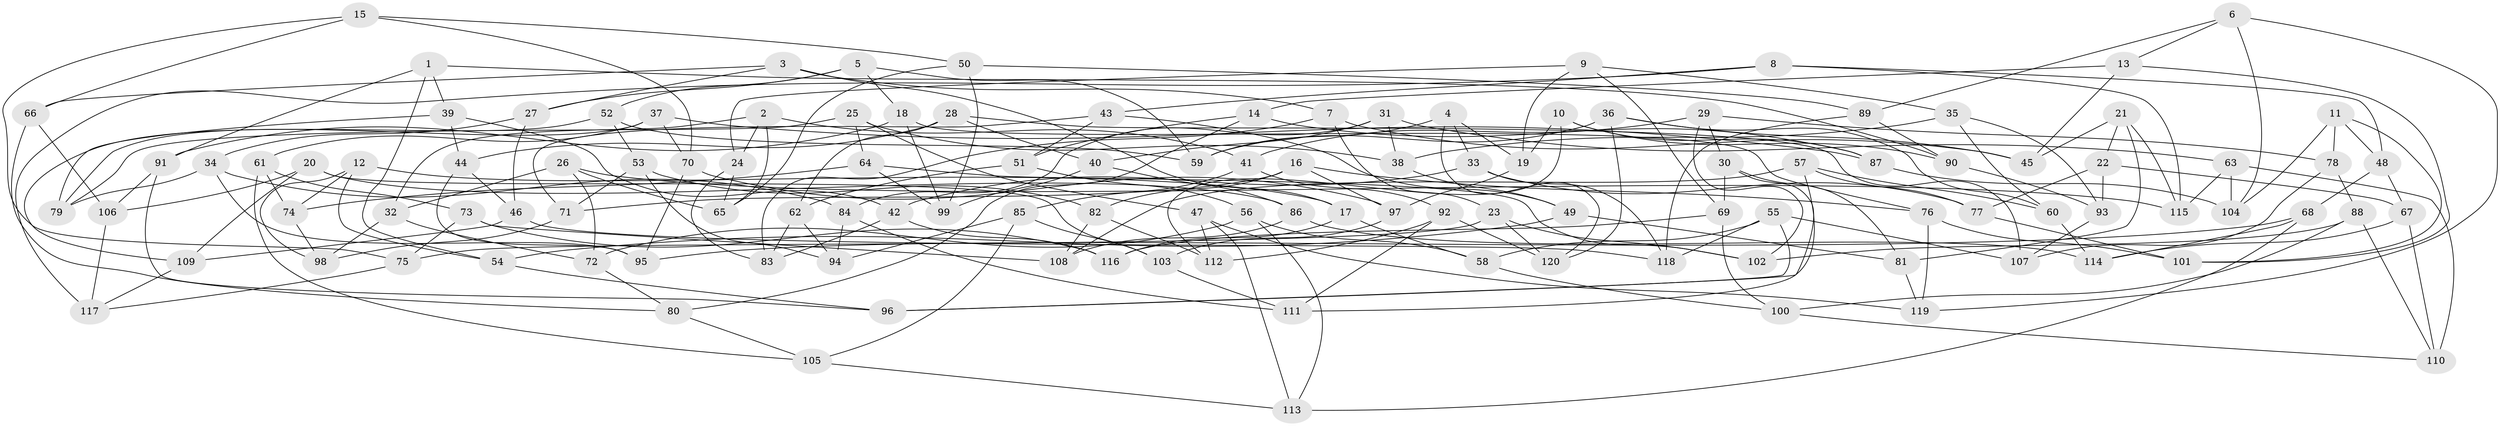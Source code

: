 // coarse degree distribution, {6: 0.5675675675675675, 5: 0.05405405405405406, 4: 0.35135135135135137, 3: 0.02702702702702703}
// Generated by graph-tools (version 1.1) at 2025/42/03/06/25 10:42:21]
// undirected, 120 vertices, 240 edges
graph export_dot {
graph [start="1"]
  node [color=gray90,style=filled];
  1;
  2;
  3;
  4;
  5;
  6;
  7;
  8;
  9;
  10;
  11;
  12;
  13;
  14;
  15;
  16;
  17;
  18;
  19;
  20;
  21;
  22;
  23;
  24;
  25;
  26;
  27;
  28;
  29;
  30;
  31;
  32;
  33;
  34;
  35;
  36;
  37;
  38;
  39;
  40;
  41;
  42;
  43;
  44;
  45;
  46;
  47;
  48;
  49;
  50;
  51;
  52;
  53;
  54;
  55;
  56;
  57;
  58;
  59;
  60;
  61;
  62;
  63;
  64;
  65;
  66;
  67;
  68;
  69;
  70;
  71;
  72;
  73;
  74;
  75;
  76;
  77;
  78;
  79;
  80;
  81;
  82;
  83;
  84;
  85;
  86;
  87;
  88;
  89;
  90;
  91;
  92;
  93;
  94;
  95;
  96;
  97;
  98;
  99;
  100;
  101;
  102;
  103;
  104;
  105;
  106;
  107;
  108;
  109;
  110;
  111;
  112;
  113;
  114;
  115;
  116;
  117;
  118;
  119;
  120;
  1 -- 90;
  1 -- 39;
  1 -- 91;
  1 -- 54;
  2 -- 24;
  2 -- 41;
  2 -- 32;
  2 -- 65;
  3 -- 7;
  3 -- 17;
  3 -- 66;
  3 -- 27;
  4 -- 19;
  4 -- 33;
  4 -- 59;
  4 -- 120;
  5 -- 59;
  5 -- 27;
  5 -- 18;
  5 -- 52;
  6 -- 119;
  6 -- 104;
  6 -- 13;
  6 -- 89;
  7 -- 45;
  7 -- 23;
  7 -- 83;
  8 -- 48;
  8 -- 117;
  8 -- 43;
  8 -- 115;
  9 -- 24;
  9 -- 19;
  9 -- 35;
  9 -- 69;
  10 -- 112;
  10 -- 19;
  10 -- 90;
  10 -- 87;
  11 -- 104;
  11 -- 48;
  11 -- 78;
  11 -- 101;
  12 -- 17;
  12 -- 74;
  12 -- 54;
  12 -- 98;
  13 -- 14;
  13 -- 45;
  13 -- 101;
  14 -- 80;
  14 -- 51;
  14 -- 87;
  15 -- 50;
  15 -- 66;
  15 -- 75;
  15 -- 70;
  16 -- 97;
  16 -- 76;
  16 -- 82;
  16 -- 71;
  17 -- 116;
  17 -- 58;
  18 -- 99;
  18 -- 76;
  18 -- 91;
  19 -- 97;
  20 -- 86;
  20 -- 109;
  20 -- 103;
  20 -- 106;
  21 -- 81;
  21 -- 22;
  21 -- 45;
  21 -- 115;
  22 -- 67;
  22 -- 93;
  22 -- 77;
  23 -- 75;
  23 -- 120;
  23 -- 102;
  24 -- 83;
  24 -- 65;
  25 -- 79;
  25 -- 64;
  25 -- 38;
  25 -- 47;
  26 -- 115;
  26 -- 72;
  26 -- 32;
  26 -- 65;
  27 -- 46;
  27 -- 34;
  28 -- 44;
  28 -- 62;
  28 -- 40;
  28 -- 107;
  29 -- 102;
  29 -- 30;
  29 -- 78;
  29 -- 41;
  30 -- 81;
  30 -- 69;
  30 -- 111;
  31 -- 40;
  31 -- 63;
  31 -- 84;
  31 -- 38;
  32 -- 98;
  32 -- 72;
  33 -- 42;
  33 -- 118;
  33 -- 77;
  34 -- 79;
  34 -- 95;
  34 -- 84;
  35 -- 38;
  35 -- 93;
  35 -- 60;
  36 -- 120;
  36 -- 59;
  36 -- 60;
  36 -- 45;
  37 -- 87;
  37 -- 70;
  37 -- 61;
  37 -- 79;
  38 -- 49;
  39 -- 42;
  39 -- 44;
  39 -- 79;
  40 -- 99;
  40 -- 86;
  41 -- 92;
  41 -- 85;
  42 -- 83;
  42 -- 116;
  43 -- 71;
  43 -- 51;
  43 -- 49;
  44 -- 46;
  44 -- 95;
  46 -- 109;
  46 -- 118;
  47 -- 113;
  47 -- 119;
  47 -- 112;
  48 -- 68;
  48 -- 67;
  49 -- 54;
  49 -- 81;
  50 -- 99;
  50 -- 89;
  50 -- 65;
  51 -- 56;
  51 -- 62;
  52 -- 53;
  52 -- 109;
  52 -- 59;
  53 -- 71;
  53 -- 82;
  53 -- 94;
  54 -- 96;
  55 -- 118;
  55 -- 58;
  55 -- 96;
  55 -- 107;
  56 -- 113;
  56 -- 58;
  56 -- 72;
  57 -- 77;
  57 -- 108;
  57 -- 60;
  57 -- 96;
  58 -- 100;
  60 -- 114;
  61 -- 74;
  61 -- 105;
  61 -- 73;
  62 -- 94;
  62 -- 83;
  63 -- 115;
  63 -- 110;
  63 -- 104;
  64 -- 99;
  64 -- 74;
  64 -- 102;
  66 -- 80;
  66 -- 106;
  67 -- 110;
  67 -- 114;
  68 -- 114;
  68 -- 95;
  68 -- 113;
  69 -- 116;
  69 -- 100;
  70 -- 97;
  70 -- 95;
  71 -- 98;
  72 -- 80;
  73 -- 116;
  73 -- 108;
  73 -- 75;
  74 -- 98;
  75 -- 117;
  76 -- 119;
  76 -- 101;
  77 -- 101;
  78 -- 107;
  78 -- 88;
  80 -- 105;
  81 -- 119;
  82 -- 112;
  82 -- 108;
  84 -- 94;
  84 -- 111;
  85 -- 94;
  85 -- 105;
  85 -- 103;
  86 -- 108;
  86 -- 114;
  87 -- 104;
  88 -- 110;
  88 -- 100;
  88 -- 102;
  89 -- 90;
  89 -- 118;
  90 -- 93;
  91 -- 106;
  91 -- 96;
  92 -- 120;
  92 -- 112;
  92 -- 111;
  93 -- 107;
  97 -- 103;
  100 -- 110;
  103 -- 111;
  105 -- 113;
  106 -- 117;
  109 -- 117;
}
